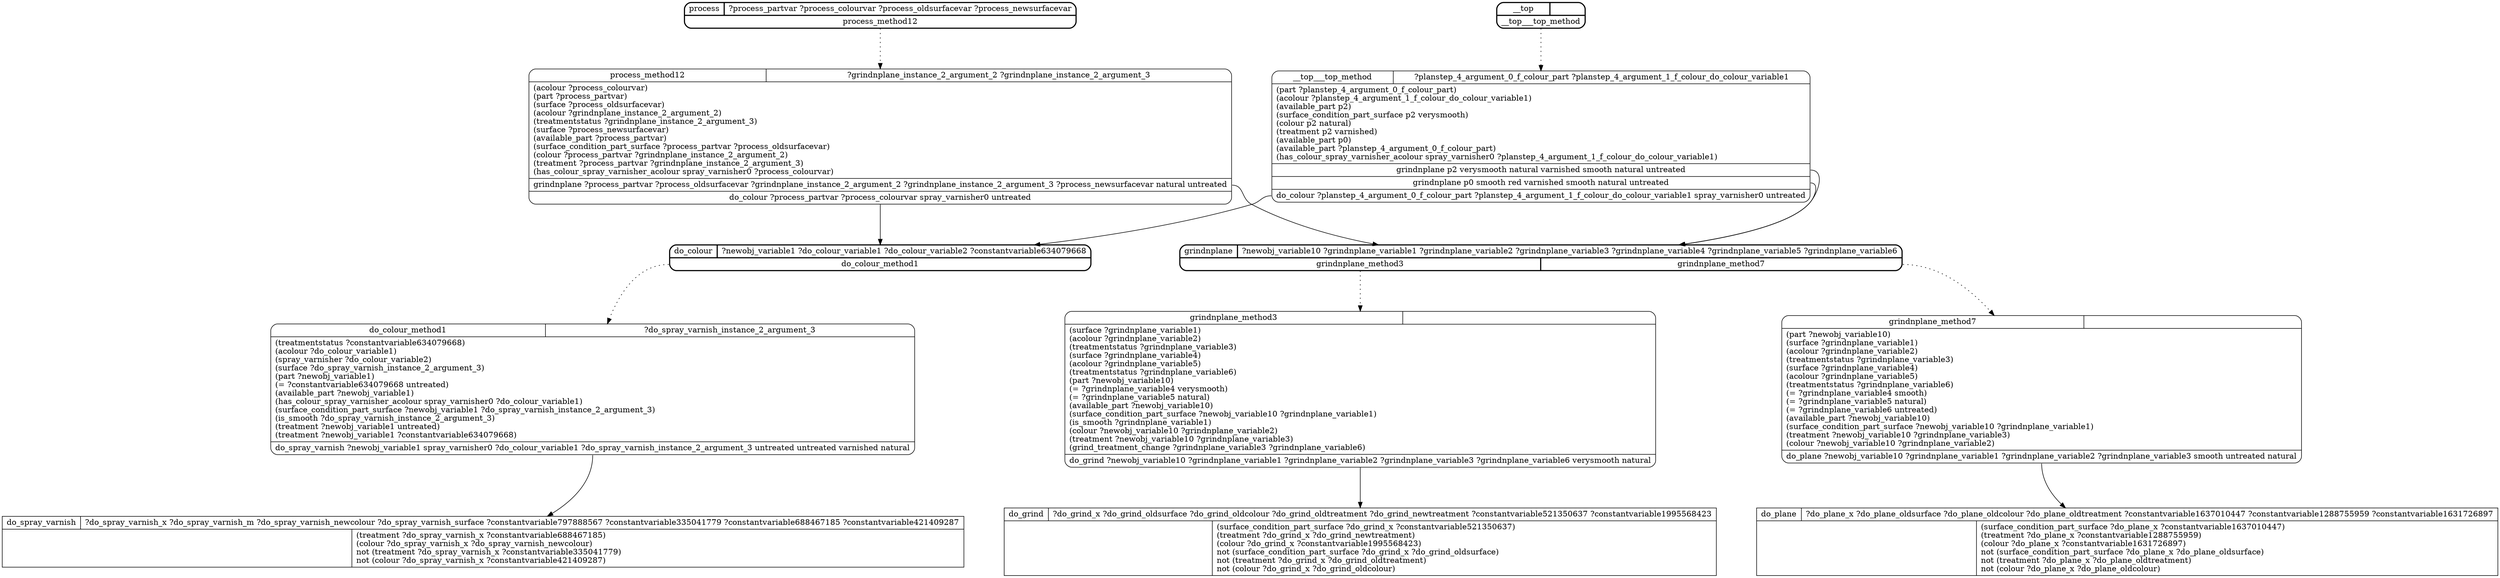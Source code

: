 // Generated by Hype
digraph "woodworking_legal_fewer_htn_groundings" {
  nodesep=1
  ranksep=1
  // Operators
  "do_grind" [
    shape=record
    label="{{do_grind|?do_grind_x ?do_grind_oldsurface ?do_grind_oldcolour ?do_grind_oldtreatment ?do_grind_newtreatment ?constantvariable521350637 ?constantvariable1995568423}|{|(surface_condition_part_surface ?do_grind_x ?constantvariable521350637)\l(treatment ?do_grind_x ?do_grind_newtreatment)\l(colour ?do_grind_x ?constantvariable1995568423)\lnot (surface_condition_part_surface ?do_grind_x ?do_grind_oldsurface)\lnot (treatment ?do_grind_x ?do_grind_oldtreatment)\lnot (colour ?do_grind_x ?do_grind_oldcolour)\l}}"
  ]
  "do_plane" [
    shape=record
    label="{{do_plane|?do_plane_x ?do_plane_oldsurface ?do_plane_oldcolour ?do_plane_oldtreatment ?constantvariable1637010447 ?constantvariable1288755959 ?constantvariable1631726897}|{|(surface_condition_part_surface ?do_plane_x ?constantvariable1637010447)\l(treatment ?do_plane_x ?constantvariable1288755959)\l(colour ?do_plane_x ?constantvariable1631726897)\lnot (surface_condition_part_surface ?do_plane_x ?do_plane_oldsurface)\lnot (treatment ?do_plane_x ?do_plane_oldtreatment)\lnot (colour ?do_plane_x ?do_plane_oldcolour)\l}}"
  ]
  "do_spray_varnish" [
    shape=record
    label="{{do_spray_varnish|?do_spray_varnish_x ?do_spray_varnish_m ?do_spray_varnish_newcolour ?do_spray_varnish_surface ?constantvariable797888567 ?constantvariable335041779 ?constantvariable688467185 ?constantvariable421409287}|{|(treatment ?do_spray_varnish_x ?constantvariable688467185)\l(colour ?do_spray_varnish_x ?do_spray_varnish_newcolour)\lnot (treatment ?do_spray_varnish_x ?constantvariable335041779)\lnot (colour ?do_spray_varnish_x ?constantvariable421409287)\l}}"
  ]
  // Methods
  "do_colour" [
    shape=Mrecord
    style=bold
    label="{{do_colour|?newobj_variable1 ?do_colour_variable1 ?do_colour_variable2 ?constantvariable634079668}|{<n0>do_colour_method1}}"
  ]
  "label_do_colour_method1" [
    shape=Mrecord
    label="{{do_colour_method1|?do_spray_varnish_instance_2_argument_3}|(treatmentstatus ?constantvariable634079668)\l(acolour ?do_colour_variable1)\l(spray_varnisher ?do_colour_variable2)\l(surface ?do_spray_varnish_instance_2_argument_3)\l(part ?newobj_variable1)\l(= ?constantvariable634079668 untreated)\l(available_part ?newobj_variable1)\l(has_colour_spray_varnisher_acolour spray_varnisher0 ?do_colour_variable1)\l(surface_condition_part_surface ?newobj_variable1 ?do_spray_varnish_instance_2_argument_3)\l(is_smooth ?do_spray_varnish_instance_2_argument_3)\l(treatment ?newobj_variable1 untreated)\l(treatment ?newobj_variable1 ?constantvariable634079668)\l|<n0>do_spray_varnish ?newobj_variable1 spray_varnisher0 ?do_colour_variable1 ?do_spray_varnish_instance_2_argument_3 untreated untreated varnished natural}"
  ]
  "do_colour":n0 -> "label_do_colour_method1" [style=dotted]
  "label_do_colour_method1":n0 -> "do_spray_varnish"
  "grindnplane" [
    shape=Mrecord
    style=bold
    label="{{grindnplane|?newobj_variable10 ?grindnplane_variable1 ?grindnplane_variable2 ?grindnplane_variable3 ?grindnplane_variable4 ?grindnplane_variable5 ?grindnplane_variable6}|{<n0>grindnplane_method3|<n1>grindnplane_method7}}"
  ]
  "label_grindnplane_method3" [
    shape=Mrecord
    label="{{grindnplane_method3|}|(surface ?grindnplane_variable1)\l(acolour ?grindnplane_variable2)\l(treatmentstatus ?grindnplane_variable3)\l(surface ?grindnplane_variable4)\l(acolour ?grindnplane_variable5)\l(treatmentstatus ?grindnplane_variable6)\l(part ?newobj_variable10)\l(= ?grindnplane_variable4 verysmooth)\l(= ?grindnplane_variable5 natural)\l(available_part ?newobj_variable10)\l(surface_condition_part_surface ?newobj_variable10 ?grindnplane_variable1)\l(is_smooth ?grindnplane_variable1)\l(colour ?newobj_variable10 ?grindnplane_variable2)\l(treatment ?newobj_variable10 ?grindnplane_variable3)\l(grind_treatment_change ?grindnplane_variable3 ?grindnplane_variable6)\l|<n0>do_grind ?newobj_variable10 ?grindnplane_variable1 ?grindnplane_variable2 ?grindnplane_variable3 ?grindnplane_variable6 verysmooth natural}"
  ]
  "grindnplane":n0 -> "label_grindnplane_method3" [style=dotted]
  "label_grindnplane_method3":n0 -> "do_grind"
  "label_grindnplane_method7" [
    shape=Mrecord
    label="{{grindnplane_method7|}|(part ?newobj_variable10)\l(surface ?grindnplane_variable1)\l(acolour ?grindnplane_variable2)\l(treatmentstatus ?grindnplane_variable3)\l(surface ?grindnplane_variable4)\l(acolour ?grindnplane_variable5)\l(treatmentstatus ?grindnplane_variable6)\l(= ?grindnplane_variable4 smooth)\l(= ?grindnplane_variable5 natural)\l(= ?grindnplane_variable6 untreated)\l(available_part ?newobj_variable10)\l(surface_condition_part_surface ?newobj_variable10 ?grindnplane_variable1)\l(treatment ?newobj_variable10 ?grindnplane_variable3)\l(colour ?newobj_variable10 ?grindnplane_variable2)\l|<n0>do_plane ?newobj_variable10 ?grindnplane_variable1 ?grindnplane_variable2 ?grindnplane_variable3 smooth untreated natural}"
  ]
  "grindnplane":n1 -> "label_grindnplane_method7" [style=dotted]
  "label_grindnplane_method7":n0 -> "do_plane"
  "process" [
    shape=Mrecord
    style=bold
    label="{{process|?process_partvar ?process_colourvar ?process_oldsurfacevar ?process_newsurfacevar}|{<n0>process_method12}}"
  ]
  "label_process_method12" [
    shape=Mrecord
    label="{{process_method12|?grindnplane_instance_2_argument_2 ?grindnplane_instance_2_argument_3}|(acolour ?process_colourvar)\l(part ?process_partvar)\l(surface ?process_oldsurfacevar)\l(acolour ?grindnplane_instance_2_argument_2)\l(treatmentstatus ?grindnplane_instance_2_argument_3)\l(surface ?process_newsurfacevar)\l(available_part ?process_partvar)\l(surface_condition_part_surface ?process_partvar ?process_oldsurfacevar)\l(colour ?process_partvar ?grindnplane_instance_2_argument_2)\l(treatment ?process_partvar ?grindnplane_instance_2_argument_3)\l(has_colour_spray_varnisher_acolour spray_varnisher0 ?process_colourvar)\l|<n0>grindnplane ?process_partvar ?process_oldsurfacevar ?grindnplane_instance_2_argument_2 ?grindnplane_instance_2_argument_3 ?process_newsurfacevar natural untreated|<n1>do_colour ?process_partvar ?process_colourvar spray_varnisher0 untreated}"
  ]
  "process":n0 -> "label_process_method12" [style=dotted]
  "label_process_method12":n0 -> "grindnplane"
  "label_process_method12":n1 -> "do_colour"
  "__top" [
    shape=Mrecord
    style=bold
    label="{{__top|}|{<n0>__top___top_method}}"
  ]
  "label___top___top_method" [
    shape=Mrecord
    label="{{__top___top_method|?planstep_4_argument_0_f_colour_part ?planstep_4_argument_1_f_colour_do_colour_variable1}|(part ?planstep_4_argument_0_f_colour_part)\l(acolour ?planstep_4_argument_1_f_colour_do_colour_variable1)\l(available_part p2)\l(surface_condition_part_surface p2 verysmooth)\l(colour p2 natural)\l(treatment p2 varnished)\l(available_part p0)\l(available_part ?planstep_4_argument_0_f_colour_part)\l(has_colour_spray_varnisher_acolour spray_varnisher0 ?planstep_4_argument_1_f_colour_do_colour_variable1)\l|<n0>grindnplane p2 verysmooth natural varnished smooth natural untreated|<n1>grindnplane p0 smooth red varnished smooth natural untreated|<n2>do_colour ?planstep_4_argument_0_f_colour_part ?planstep_4_argument_1_f_colour_do_colour_variable1 spray_varnisher0 untreated}"
  ]
  "__top":n0 -> "label___top___top_method" [style=dotted]
  "label___top___top_method":n0 -> "grindnplane"
  "label___top___top_method":n1 -> "grindnplane"
  "label___top___top_method":n2 -> "do_colour"
}